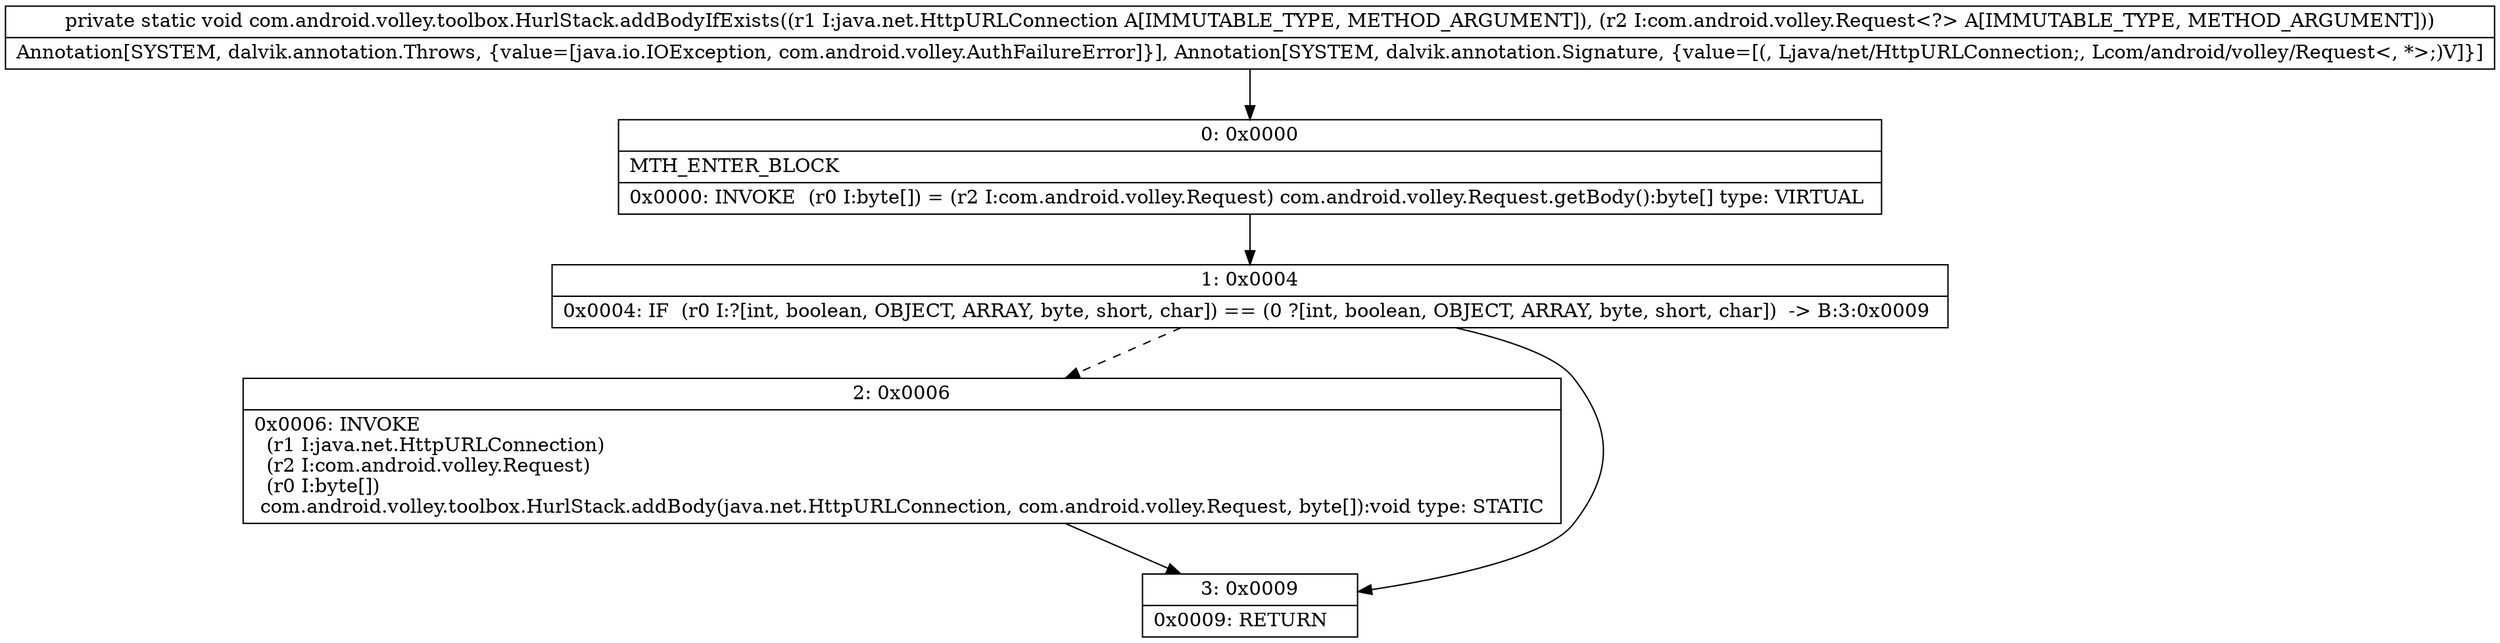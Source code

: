 digraph "CFG forcom.android.volley.toolbox.HurlStack.addBodyIfExists(Ljava\/net\/HttpURLConnection;Lcom\/android\/volley\/Request;)V" {
Node_0 [shape=record,label="{0\:\ 0x0000|MTH_ENTER_BLOCK\l|0x0000: INVOKE  (r0 I:byte[]) = (r2 I:com.android.volley.Request) com.android.volley.Request.getBody():byte[] type: VIRTUAL \l}"];
Node_1 [shape=record,label="{1\:\ 0x0004|0x0004: IF  (r0 I:?[int, boolean, OBJECT, ARRAY, byte, short, char]) == (0 ?[int, boolean, OBJECT, ARRAY, byte, short, char])  \-\> B:3:0x0009 \l}"];
Node_2 [shape=record,label="{2\:\ 0x0006|0x0006: INVOKE  \l  (r1 I:java.net.HttpURLConnection)\l  (r2 I:com.android.volley.Request)\l  (r0 I:byte[])\l com.android.volley.toolbox.HurlStack.addBody(java.net.HttpURLConnection, com.android.volley.Request, byte[]):void type: STATIC \l}"];
Node_3 [shape=record,label="{3\:\ 0x0009|0x0009: RETURN   \l}"];
MethodNode[shape=record,label="{private static void com.android.volley.toolbox.HurlStack.addBodyIfExists((r1 I:java.net.HttpURLConnection A[IMMUTABLE_TYPE, METHOD_ARGUMENT]), (r2 I:com.android.volley.Request\<?\> A[IMMUTABLE_TYPE, METHOD_ARGUMENT]))  | Annotation[SYSTEM, dalvik.annotation.Throws, \{value=[java.io.IOException, com.android.volley.AuthFailureError]\}], Annotation[SYSTEM, dalvik.annotation.Signature, \{value=[(, Ljava\/net\/HttpURLConnection;, Lcom\/android\/volley\/Request\<, *\>;)V]\}]\l}"];
MethodNode -> Node_0;
Node_0 -> Node_1;
Node_1 -> Node_2[style=dashed];
Node_1 -> Node_3;
Node_2 -> Node_3;
}

